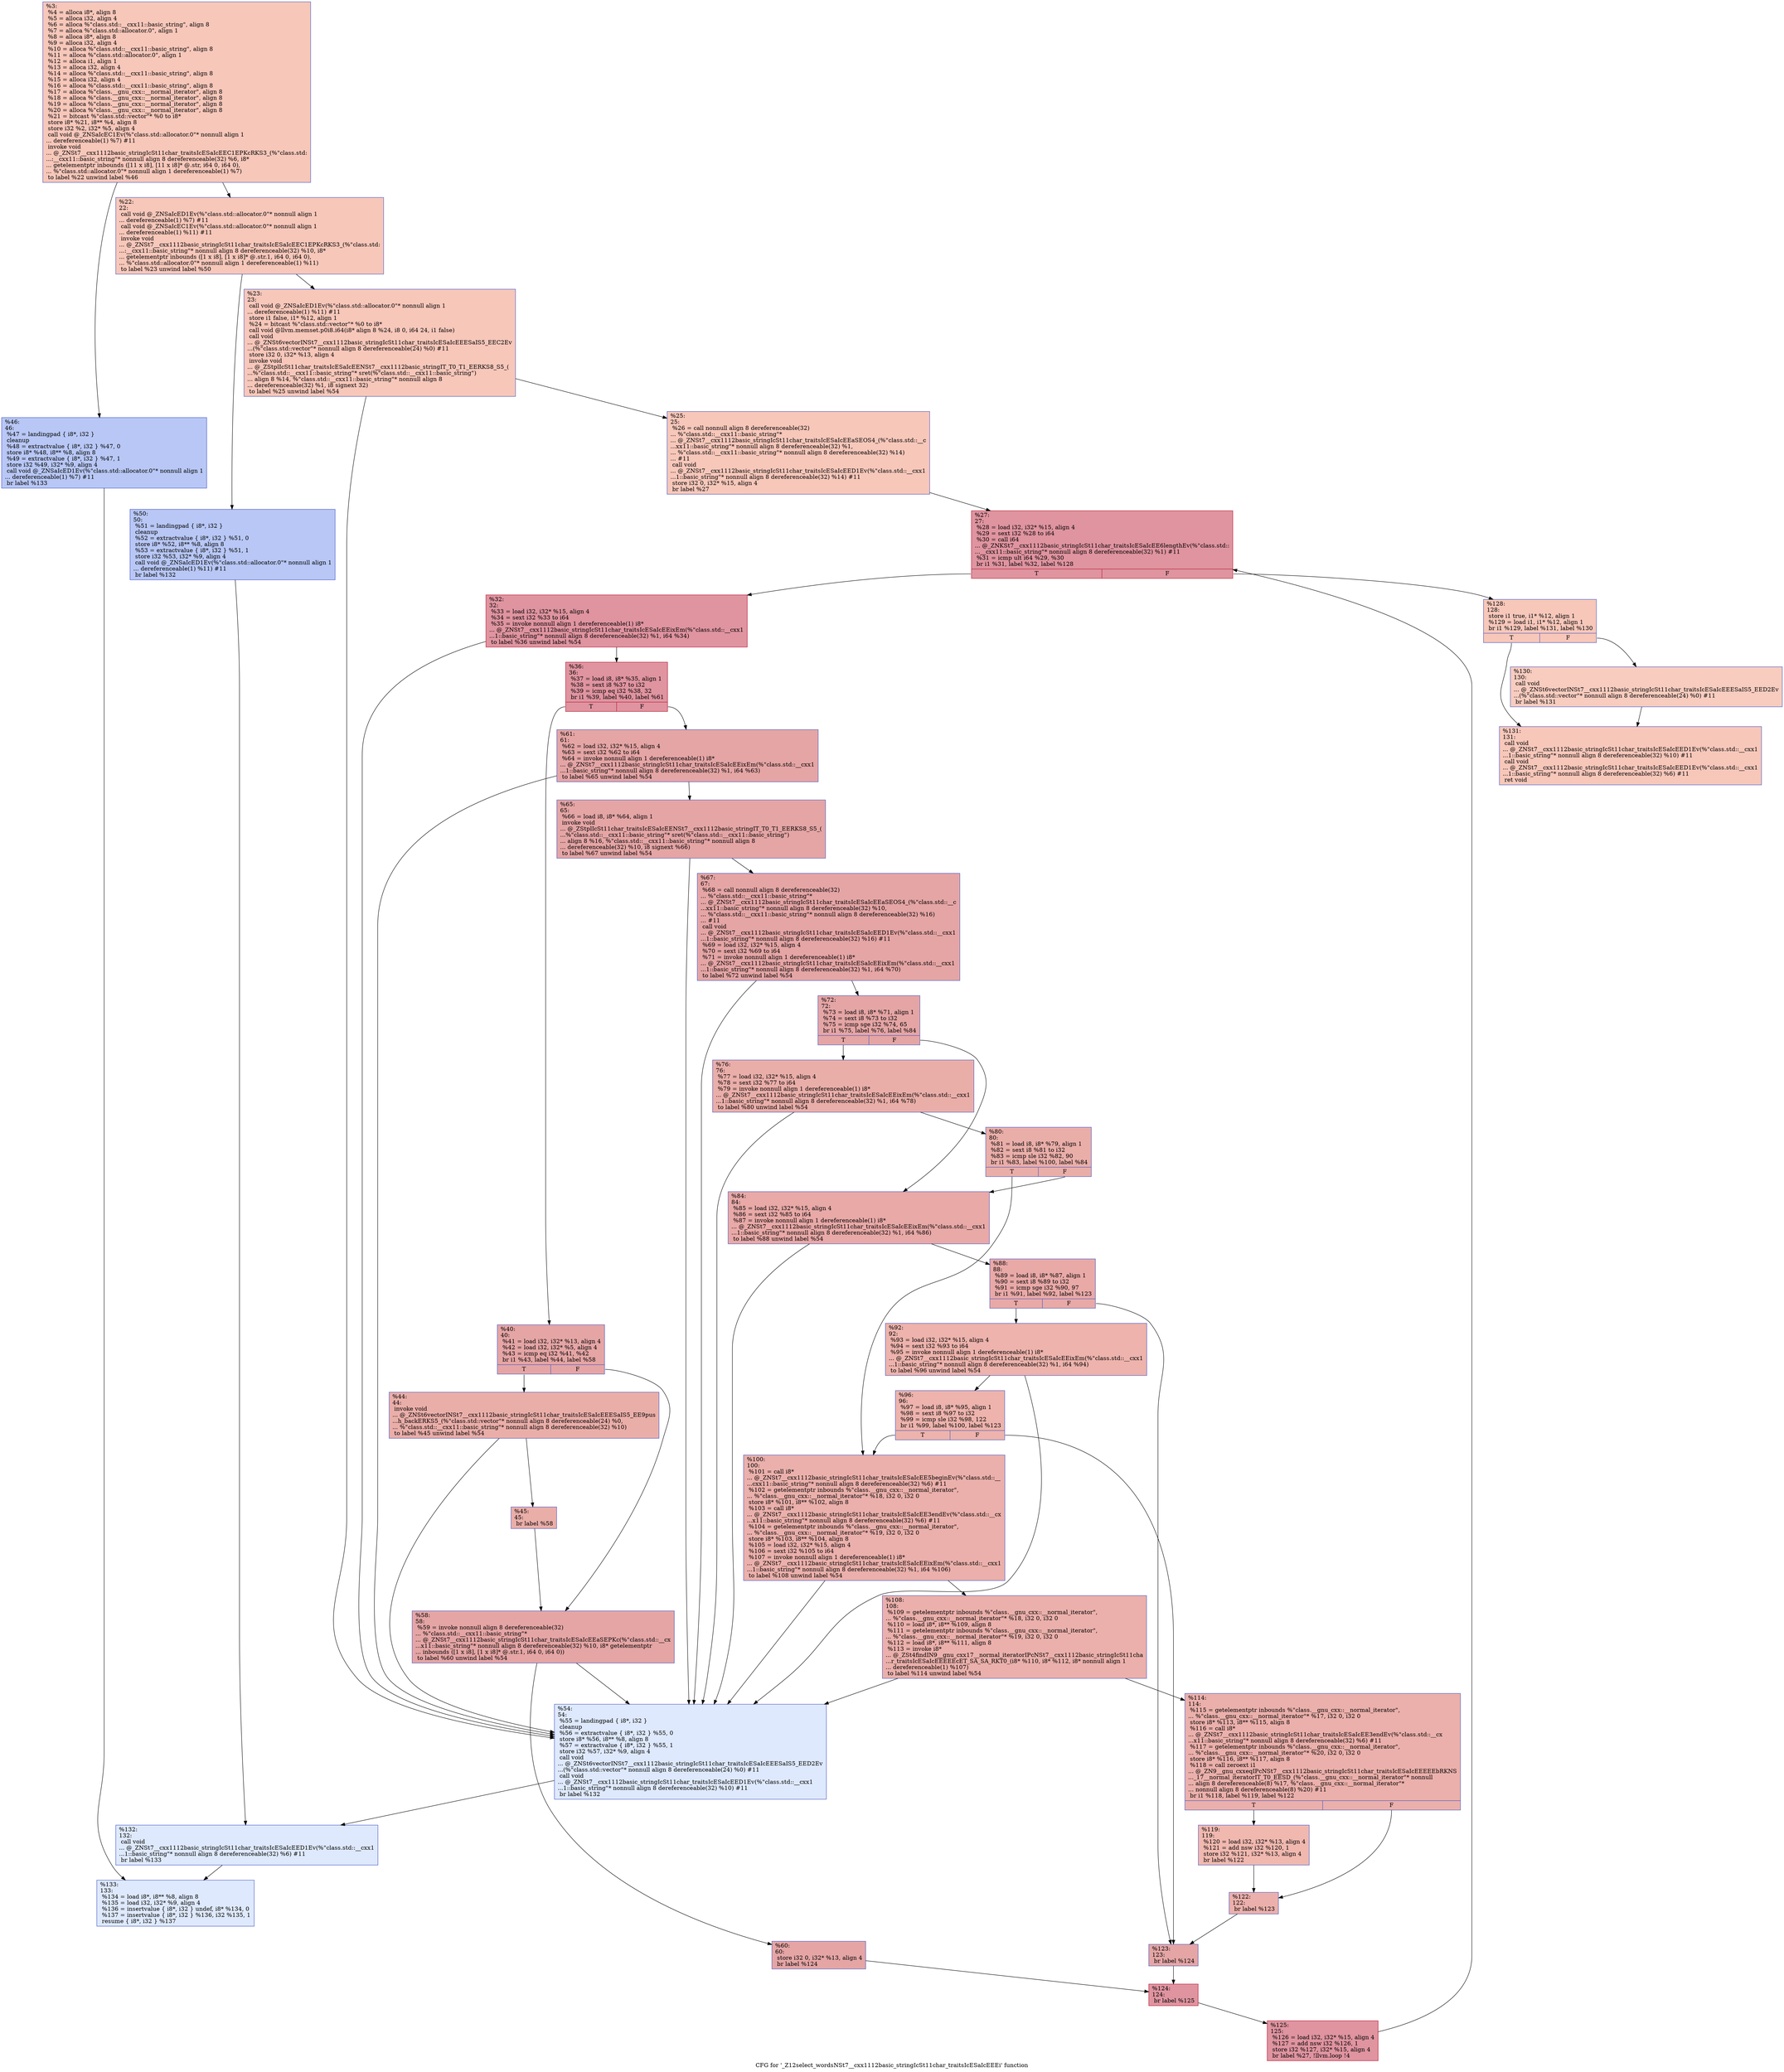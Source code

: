 digraph "CFG for '_Z12select_wordsNSt7__cxx1112basic_stringIcSt11char_traitsIcESaIcEEEi' function" {
	label="CFG for '_Z12select_wordsNSt7__cxx1112basic_stringIcSt11char_traitsIcESaIcEEEi' function";

	Node0x55a6f8bf60f0 [shape=record,color="#3d50c3ff", style=filled, fillcolor="#ec7f6370",label="{%3:\l  %4 = alloca i8*, align 8\l  %5 = alloca i32, align 4\l  %6 = alloca %\"class.std::__cxx11::basic_string\", align 8\l  %7 = alloca %\"class.std::allocator.0\", align 1\l  %8 = alloca i8*, align 8\l  %9 = alloca i32, align 4\l  %10 = alloca %\"class.std::__cxx11::basic_string\", align 8\l  %11 = alloca %\"class.std::allocator.0\", align 1\l  %12 = alloca i1, align 1\l  %13 = alloca i32, align 4\l  %14 = alloca %\"class.std::__cxx11::basic_string\", align 8\l  %15 = alloca i32, align 4\l  %16 = alloca %\"class.std::__cxx11::basic_string\", align 8\l  %17 = alloca %\"class.__gnu_cxx::__normal_iterator\", align 8\l  %18 = alloca %\"class.__gnu_cxx::__normal_iterator\", align 8\l  %19 = alloca %\"class.__gnu_cxx::__normal_iterator\", align 8\l  %20 = alloca %\"class.__gnu_cxx::__normal_iterator\", align 8\l  %21 = bitcast %\"class.std::vector\"* %0 to i8*\l  store i8* %21, i8** %4, align 8\l  store i32 %2, i32* %5, align 4\l  call void @_ZNSaIcEC1Ev(%\"class.std::allocator.0\"* nonnull align 1\l... dereferenceable(1) %7) #11\l  invoke void\l... @_ZNSt7__cxx1112basic_stringIcSt11char_traitsIcESaIcEEC1EPKcRKS3_(%\"class.std:\l...:__cxx11::basic_string\"* nonnull align 8 dereferenceable(32) %6, i8*\l... getelementptr inbounds ([11 x i8], [11 x i8]* @.str, i64 0, i64 0),\l... %\"class.std::allocator.0\"* nonnull align 1 dereferenceable(1) %7)\l          to label %22 unwind label %46\l}"];
	Node0x55a6f8bf60f0 -> Node0x55a6f8bfb620;
	Node0x55a6f8bf60f0 -> Node0x55a6f8bfb670;
	Node0x55a6f8bfb620 [shape=record,color="#3d50c3ff", style=filled, fillcolor="#ec7f6370",label="{%22:\l22:                                               \l  call void @_ZNSaIcED1Ev(%\"class.std::allocator.0\"* nonnull align 1\l... dereferenceable(1) %7) #11\l  call void @_ZNSaIcEC1Ev(%\"class.std::allocator.0\"* nonnull align 1\l... dereferenceable(1) %11) #11\l  invoke void\l... @_ZNSt7__cxx1112basic_stringIcSt11char_traitsIcESaIcEEC1EPKcRKS3_(%\"class.std:\l...:__cxx11::basic_string\"* nonnull align 8 dereferenceable(32) %10, i8*\l... getelementptr inbounds ([1 x i8], [1 x i8]* @.str.1, i64 0, i64 0),\l... %\"class.std::allocator.0\"* nonnull align 1 dereferenceable(1) %11)\l          to label %23 unwind label %50\l}"];
	Node0x55a6f8bfb620 -> Node0x55a6f8bfbdb0;
	Node0x55a6f8bfb620 -> Node0x55a6f8bfbe00;
	Node0x55a6f8bfbdb0 [shape=record,color="#3d50c3ff", style=filled, fillcolor="#ec7f6370",label="{%23:\l23:                                               \l  call void @_ZNSaIcED1Ev(%\"class.std::allocator.0\"* nonnull align 1\l... dereferenceable(1) %11) #11\l  store i1 false, i1* %12, align 1\l  %24 = bitcast %\"class.std::vector\"* %0 to i8*\l  call void @llvm.memset.p0i8.i64(i8* align 8 %24, i8 0, i64 24, i1 false)\l  call void\l... @_ZNSt6vectorINSt7__cxx1112basic_stringIcSt11char_traitsIcESaIcEEESaIS5_EEC2Ev\l...(%\"class.std::vector\"* nonnull align 8 dereferenceable(24) %0) #11\l  store i32 0, i32* %13, align 4\l  invoke void\l... @_ZStplIcSt11char_traitsIcESaIcEENSt7__cxx1112basic_stringIT_T0_T1_EERKS8_S5_(\l...%\"class.std::__cxx11::basic_string\"* sret(%\"class.std::__cxx11::basic_string\")\l... align 8 %14, %\"class.std::__cxx11::basic_string\"* nonnull align 8\l... dereferenceable(32) %1, i8 signext 32)\l          to label %25 unwind label %54\l}"];
	Node0x55a6f8bfbdb0 -> Node0x55a6f8bfc9a0;
	Node0x55a6f8bfbdb0 -> Node0x55a6f8bfca30;
	Node0x55a6f8bfc9a0 [shape=record,color="#3d50c3ff", style=filled, fillcolor="#ec7f6370",label="{%25:\l25:                                               \l  %26 = call nonnull align 8 dereferenceable(32)\l... %\"class.std::__cxx11::basic_string\"*\l... @_ZNSt7__cxx1112basic_stringIcSt11char_traitsIcESaIcEEaSEOS4_(%\"class.std::__c\l...xx11::basic_string\"* nonnull align 8 dereferenceable(32) %1,\l... %\"class.std::__cxx11::basic_string\"* nonnull align 8 dereferenceable(32) %14)\l... #11\l  call void\l... @_ZNSt7__cxx1112basic_stringIcSt11char_traitsIcESaIcEED1Ev(%\"class.std::__cxx1\l...1::basic_string\"* nonnull align 8 dereferenceable(32) %14) #11\l  store i32 0, i32* %15, align 4\l  br label %27\l}"];
	Node0x55a6f8bfc9a0 -> Node0x55a6f8bfcdd0;
	Node0x55a6f8bfcdd0 [shape=record,color="#b70d28ff", style=filled, fillcolor="#b70d2870",label="{%27:\l27:                                               \l  %28 = load i32, i32* %15, align 4\l  %29 = sext i32 %28 to i64\l  %30 = call i64\l... @_ZNKSt7__cxx1112basic_stringIcSt11char_traitsIcESaIcEE6lengthEv(%\"class.std::\l...__cxx11::basic_string\"* nonnull align 8 dereferenceable(32) %1) #11\l  %31 = icmp ult i64 %29, %30\l  br i1 %31, label %32, label %128\l|{<s0>T|<s1>F}}"];
	Node0x55a6f8bfcdd0:s0 -> Node0x55a6f8bfd3e0;
	Node0x55a6f8bfcdd0:s1 -> Node0x55a6f8bfd740;
	Node0x55a6f8bfd3e0 [shape=record,color="#b70d28ff", style=filled, fillcolor="#b70d2870",label="{%32:\l32:                                               \l  %33 = load i32, i32* %15, align 4\l  %34 = sext i32 %33 to i64\l  %35 = invoke nonnull align 1 dereferenceable(1) i8*\l... @_ZNSt7__cxx1112basic_stringIcSt11char_traitsIcESaIcEEixEm(%\"class.std::__cxx1\l...1::basic_string\"* nonnull align 8 dereferenceable(32) %1, i64 %34)\l          to label %36 unwind label %54\l}"];
	Node0x55a6f8bfd3e0 -> Node0x55a6f8bfdbc0;
	Node0x55a6f8bfd3e0 -> Node0x55a6f8bfca30;
	Node0x55a6f8bfdbc0 [shape=record,color="#b70d28ff", style=filled, fillcolor="#b70d2870",label="{%36:\l36:                                               \l  %37 = load i8, i8* %35, align 1\l  %38 = sext i8 %37 to i32\l  %39 = icmp eq i32 %38, 32\l  br i1 %39, label %40, label %61\l|{<s0>T|<s1>F}}"];
	Node0x55a6f8bfdbc0:s0 -> Node0x55a6f8bfdb70;
	Node0x55a6f8bfdbc0:s1 -> Node0x55a6f8bfe090;
	Node0x55a6f8bfdb70 [shape=record,color="#3d50c3ff", style=filled, fillcolor="#c5333470",label="{%40:\l40:                                               \l  %41 = load i32, i32* %13, align 4\l  %42 = load i32, i32* %5, align 4\l  %43 = icmp eq i32 %41, %42\l  br i1 %43, label %44, label %58\l|{<s0>T|<s1>F}}"];
	Node0x55a6f8bfdb70:s0 -> Node0x55a6f8bfe340;
	Node0x55a6f8bfdb70:s1 -> Node0x55a6f8bfe390;
	Node0x55a6f8bfe340 [shape=record,color="#3d50c3ff", style=filled, fillcolor="#d0473d70",label="{%44:\l44:                                               \l  invoke void\l... @_ZNSt6vectorINSt7__cxx1112basic_stringIcSt11char_traitsIcESaIcEEESaIS5_EE9pus\l...h_backERKS5_(%\"class.std::vector\"* nonnull align 8 dereferenceable(24) %0,\l... %\"class.std::__cxx11::basic_string\"* nonnull align 8 dereferenceable(32) %10)\l          to label %45 unwind label %54\l}"];
	Node0x55a6f8bfe340 -> Node0x55a6f8bfe540;
	Node0x55a6f8bfe340 -> Node0x55a6f8bfca30;
	Node0x55a6f8bfe540 [shape=record,color="#3d50c3ff", style=filled, fillcolor="#d0473d70",label="{%45:\l45:                                               \l  br label %58\l}"];
	Node0x55a6f8bfe540 -> Node0x55a6f8bfe390;
	Node0x55a6f8bfb670 [shape=record,color="#3d50c3ff", style=filled, fillcolor="#5f7fe870",label="{%46:\l46:                                               \l  %47 = landingpad \{ i8*, i32 \}\l          cleanup\l  %48 = extractvalue \{ i8*, i32 \} %47, 0\l  store i8* %48, i8** %8, align 8\l  %49 = extractvalue \{ i8*, i32 \} %47, 1\l  store i32 %49, i32* %9, align 4\l  call void @_ZNSaIcED1Ev(%\"class.std::allocator.0\"* nonnull align 1\l... dereferenceable(1) %7) #11\l  br label %133\l}"];
	Node0x55a6f8bfb670 -> Node0x55a6f8bfee20;
	Node0x55a6f8bfbe00 [shape=record,color="#3d50c3ff", style=filled, fillcolor="#5f7fe870",label="{%50:\l50:                                               \l  %51 = landingpad \{ i8*, i32 \}\l          cleanup\l  %52 = extractvalue \{ i8*, i32 \} %51, 0\l  store i8* %52, i8** %8, align 8\l  %53 = extractvalue \{ i8*, i32 \} %51, 1\l  store i32 %53, i32* %9, align 4\l  call void @_ZNSaIcED1Ev(%\"class.std::allocator.0\"* nonnull align 1\l... dereferenceable(1) %11) #11\l  br label %132\l}"];
	Node0x55a6f8bfbe00 -> Node0x55a6f8bff2a0;
	Node0x55a6f8bfca30 [shape=record,color="#3d50c3ff", style=filled, fillcolor="#b5cdfa70",label="{%54:\l54:                                               \l  %55 = landingpad \{ i8*, i32 \}\l          cleanup\l  %56 = extractvalue \{ i8*, i32 \} %55, 0\l  store i8* %56, i8** %8, align 8\l  %57 = extractvalue \{ i8*, i32 \} %55, 1\l  store i32 %57, i32* %9, align 4\l  call void\l... @_ZNSt6vectorINSt7__cxx1112basic_stringIcSt11char_traitsIcESaIcEEESaIS5_EED2Ev\l...(%\"class.std::vector\"* nonnull align 8 dereferenceable(24) %0) #11\l  call void\l... @_ZNSt7__cxx1112basic_stringIcSt11char_traitsIcESaIcEED1Ev(%\"class.std::__cxx1\l...1::basic_string\"* nonnull align 8 dereferenceable(32) %10) #11\l  br label %132\l}"];
	Node0x55a6f8bfca30 -> Node0x55a6f8bff2a0;
	Node0x55a6f8bfe390 [shape=record,color="#3d50c3ff", style=filled, fillcolor="#c5333470",label="{%58:\l58:                                               \l  %59 = invoke nonnull align 8 dereferenceable(32)\l... %\"class.std::__cxx11::basic_string\"*\l... @_ZNSt7__cxx1112basic_stringIcSt11char_traitsIcESaIcEEaSEPKc(%\"class.std::__cx\l...x11::basic_string\"* nonnull align 8 dereferenceable(32) %10, i8* getelementptr\l... inbounds ([1 x i8], [1 x i8]* @.str.1, i64 0, i64 0))\l          to label %60 unwind label %54\l}"];
	Node0x55a6f8bfe390 -> Node0x55a6f8bffad0;
	Node0x55a6f8bfe390 -> Node0x55a6f8bfca30;
	Node0x55a6f8bffad0 [shape=record,color="#3d50c3ff", style=filled, fillcolor="#c5333470",label="{%60:\l60:                                               \l  store i32 0, i32* %13, align 4\l  br label %124\l}"];
	Node0x55a6f8bffad0 -> Node0x55a6f8bff900;
	Node0x55a6f8bfe090 [shape=record,color="#3d50c3ff", style=filled, fillcolor="#c5333470",label="{%61:\l61:                                               \l  %62 = load i32, i32* %15, align 4\l  %63 = sext i32 %62 to i64\l  %64 = invoke nonnull align 1 dereferenceable(1) i8*\l... @_ZNSt7__cxx1112basic_stringIcSt11char_traitsIcESaIcEEixEm(%\"class.std::__cxx1\l...1::basic_string\"* nonnull align 8 dereferenceable(32) %1, i64 %63)\l          to label %65 unwind label %54\l}"];
	Node0x55a6f8bfe090 -> Node0x55a6f8bfffd0;
	Node0x55a6f8bfe090 -> Node0x55a6f8bfca30;
	Node0x55a6f8bfffd0 [shape=record,color="#3d50c3ff", style=filled, fillcolor="#c5333470",label="{%65:\l65:                                               \l  %66 = load i8, i8* %64, align 1\l  invoke void\l... @_ZStplIcSt11char_traitsIcESaIcEENSt7__cxx1112basic_stringIT_T0_T1_EERKS8_S5_(\l...%\"class.std::__cxx11::basic_string\"* sret(%\"class.std::__cxx11::basic_string\")\l... align 8 %16, %\"class.std::__cxx11::basic_string\"* nonnull align 8\l... dereferenceable(32) %10, i8 signext %66)\l          to label %67 unwind label %54\l}"];
	Node0x55a6f8bfffd0 -> Node0x55a6f8bfff80;
	Node0x55a6f8bfffd0 -> Node0x55a6f8bfca30;
	Node0x55a6f8bfff80 [shape=record,color="#3d50c3ff", style=filled, fillcolor="#c5333470",label="{%67:\l67:                                               \l  %68 = call nonnull align 8 dereferenceable(32)\l... %\"class.std::__cxx11::basic_string\"*\l... @_ZNSt7__cxx1112basic_stringIcSt11char_traitsIcESaIcEEaSEOS4_(%\"class.std::__c\l...xx11::basic_string\"* nonnull align 8 dereferenceable(32) %10,\l... %\"class.std::__cxx11::basic_string\"* nonnull align 8 dereferenceable(32) %16)\l... #11\l  call void\l... @_ZNSt7__cxx1112basic_stringIcSt11char_traitsIcESaIcEED1Ev(%\"class.std::__cxx1\l...1::basic_string\"* nonnull align 8 dereferenceable(32) %16) #11\l  %69 = load i32, i32* %15, align 4\l  %70 = sext i32 %69 to i64\l  %71 = invoke nonnull align 1 dereferenceable(1) i8*\l... @_ZNSt7__cxx1112basic_stringIcSt11char_traitsIcESaIcEEixEm(%\"class.std::__cxx1\l...1::basic_string\"* nonnull align 8 dereferenceable(32) %1, i64 %70)\l          to label %72 unwind label %54\l}"];
	Node0x55a6f8bfff80 -> Node0x55a6f8c00ba0;
	Node0x55a6f8bfff80 -> Node0x55a6f8bfca30;
	Node0x55a6f8c00ba0 [shape=record,color="#3d50c3ff", style=filled, fillcolor="#c5333470",label="{%72:\l72:                                               \l  %73 = load i8, i8* %71, align 1\l  %74 = sext i8 %73 to i32\l  %75 = icmp sge i32 %74, 65\l  br i1 %75, label %76, label %84\l|{<s0>T|<s1>F}}"];
	Node0x55a6f8c00ba0:s0 -> Node0x55a6f8c00850;
	Node0x55a6f8c00ba0:s1 -> Node0x55a6f8c00ed0;
	Node0x55a6f8c00850 [shape=record,color="#3d50c3ff", style=filled, fillcolor="#d0473d70",label="{%76:\l76:                                               \l  %77 = load i32, i32* %15, align 4\l  %78 = sext i32 %77 to i64\l  %79 = invoke nonnull align 1 dereferenceable(1) i8*\l... @_ZNSt7__cxx1112basic_stringIcSt11char_traitsIcESaIcEEixEm(%\"class.std::__cxx1\l...1::basic_string\"* nonnull align 8 dereferenceable(32) %1, i64 %78)\l          to label %80 unwind label %54\l}"];
	Node0x55a6f8c00850 -> Node0x55a6f8c01100;
	Node0x55a6f8c00850 -> Node0x55a6f8bfca30;
	Node0x55a6f8c01100 [shape=record,color="#3d50c3ff", style=filled, fillcolor="#d0473d70",label="{%80:\l80:                                               \l  %81 = load i8, i8* %79, align 1\l  %82 = sext i8 %81 to i32\l  %83 = icmp sle i32 %82, 90\l  br i1 %83, label %100, label %84\l|{<s0>T|<s1>F}}"];
	Node0x55a6f8c01100:s0 -> Node0x55a6f8c010b0;
	Node0x55a6f8c01100:s1 -> Node0x55a6f8c00ed0;
	Node0x55a6f8c00ed0 [shape=record,color="#3d50c3ff", style=filled, fillcolor="#ca3b3770",label="{%84:\l84:                                               \l  %85 = load i32, i32* %15, align 4\l  %86 = sext i32 %85 to i64\l  %87 = invoke nonnull align 1 dereferenceable(1) i8*\l... @_ZNSt7__cxx1112basic_stringIcSt11char_traitsIcESaIcEEixEm(%\"class.std::__cxx1\l...1::basic_string\"* nonnull align 8 dereferenceable(32) %1, i64 %86)\l          to label %88 unwind label %54\l}"];
	Node0x55a6f8c00ed0 -> Node0x55a6f8c01620;
	Node0x55a6f8c00ed0 -> Node0x55a6f8bfca30;
	Node0x55a6f8c01620 [shape=record,color="#3d50c3ff", style=filled, fillcolor="#ca3b3770",label="{%88:\l88:                                               \l  %89 = load i8, i8* %87, align 1\l  %90 = sext i8 %89 to i32\l  %91 = icmp sge i32 %90, 97\l  br i1 %91, label %92, label %123\l|{<s0>T|<s1>F}}"];
	Node0x55a6f8c01620:s0 -> Node0x55a6f8c015d0;
	Node0x55a6f8c01620:s1 -> Node0x55a6f8c01960;
	Node0x55a6f8c015d0 [shape=record,color="#3d50c3ff", style=filled, fillcolor="#d6524470",label="{%92:\l92:                                               \l  %93 = load i32, i32* %15, align 4\l  %94 = sext i32 %93 to i64\l  %95 = invoke nonnull align 1 dereferenceable(1) i8*\l... @_ZNSt7__cxx1112basic_stringIcSt11char_traitsIcESaIcEEixEm(%\"class.std::__cxx1\l...1::basic_string\"* nonnull align 8 dereferenceable(32) %1, i64 %94)\l          to label %96 unwind label %54\l}"];
	Node0x55a6f8c015d0 -> Node0x55a6f8c01b90;
	Node0x55a6f8c015d0 -> Node0x55a6f8bfca30;
	Node0x55a6f8c01b90 [shape=record,color="#3d50c3ff", style=filled, fillcolor="#d6524470",label="{%96:\l96:                                               \l  %97 = load i8, i8* %95, align 1\l  %98 = sext i8 %97 to i32\l  %99 = icmp sle i32 %98, 122\l  br i1 %99, label %100, label %123\l|{<s0>T|<s1>F}}"];
	Node0x55a6f8c01b90:s0 -> Node0x55a6f8c010b0;
	Node0x55a6f8c01b90:s1 -> Node0x55a6f8c01960;
	Node0x55a6f8c010b0 [shape=record,color="#3d50c3ff", style=filled, fillcolor="#d24b4070",label="{%100:\l100:                                              \l  %101 = call i8*\l... @_ZNSt7__cxx1112basic_stringIcSt11char_traitsIcESaIcEE5beginEv(%\"class.std::__\l...cxx11::basic_string\"* nonnull align 8 dereferenceable(32) %6) #11\l  %102 = getelementptr inbounds %\"class.__gnu_cxx::__normal_iterator\",\l... %\"class.__gnu_cxx::__normal_iterator\"* %18, i32 0, i32 0\l  store i8* %101, i8** %102, align 8\l  %103 = call i8*\l... @_ZNSt7__cxx1112basic_stringIcSt11char_traitsIcESaIcEE3endEv(%\"class.std::__cx\l...x11::basic_string\"* nonnull align 8 dereferenceable(32) %6) #11\l  %104 = getelementptr inbounds %\"class.__gnu_cxx::__normal_iterator\",\l... %\"class.__gnu_cxx::__normal_iterator\"* %19, i32 0, i32 0\l  store i8* %103, i8** %104, align 8\l  %105 = load i32, i32* %15, align 4\l  %106 = sext i32 %105 to i64\l  %107 = invoke nonnull align 1 dereferenceable(1) i8*\l... @_ZNSt7__cxx1112basic_stringIcSt11char_traitsIcESaIcEEixEm(%\"class.std::__cxx1\l...1::basic_string\"* nonnull align 8 dereferenceable(32) %1, i64 %106)\l          to label %108 unwind label %54\l}"];
	Node0x55a6f8c010b0 -> Node0x55a6f8c02720;
	Node0x55a6f8c010b0 -> Node0x55a6f8bfca30;
	Node0x55a6f8c02720 [shape=record,color="#3d50c3ff", style=filled, fillcolor="#d24b4070",label="{%108:\l108:                                              \l  %109 = getelementptr inbounds %\"class.__gnu_cxx::__normal_iterator\",\l... %\"class.__gnu_cxx::__normal_iterator\"* %18, i32 0, i32 0\l  %110 = load i8*, i8** %109, align 8\l  %111 = getelementptr inbounds %\"class.__gnu_cxx::__normal_iterator\",\l... %\"class.__gnu_cxx::__normal_iterator\"* %19, i32 0, i32 0\l  %112 = load i8*, i8** %111, align 8\l  %113 = invoke i8*\l... @_ZSt4findIN9__gnu_cxx17__normal_iteratorIPcNSt7__cxx1112basic_stringIcSt11cha\l...r_traitsIcESaIcEEEEEcET_SA_SA_RKT0_(i8* %110, i8* %112, i8* nonnull align 1\l... dereferenceable(1) %107)\l          to label %114 unwind label %54\l}"];
	Node0x55a6f8c02720 -> Node0x55a6f8c01b40;
	Node0x55a6f8c02720 -> Node0x55a6f8bfca30;
	Node0x55a6f8c01b40 [shape=record,color="#3d50c3ff", style=filled, fillcolor="#d24b4070",label="{%114:\l114:                                              \l  %115 = getelementptr inbounds %\"class.__gnu_cxx::__normal_iterator\",\l... %\"class.__gnu_cxx::__normal_iterator\"* %17, i32 0, i32 0\l  store i8* %113, i8** %115, align 8\l  %116 = call i8*\l... @_ZNSt7__cxx1112basic_stringIcSt11char_traitsIcESaIcEE3endEv(%\"class.std::__cx\l...x11::basic_string\"* nonnull align 8 dereferenceable(32) %6) #11\l  %117 = getelementptr inbounds %\"class.__gnu_cxx::__normal_iterator\",\l... %\"class.__gnu_cxx::__normal_iterator\"* %20, i32 0, i32 0\l  store i8* %116, i8** %117, align 8\l  %118 = call zeroext i1\l... @_ZN9__gnu_cxxeqIPcNSt7__cxx1112basic_stringIcSt11char_traitsIcESaIcEEEEEbRKNS\l..._17__normal_iteratorIT_T0_EESD_(%\"class.__gnu_cxx::__normal_iterator\"* nonnull\l... align 8 dereferenceable(8) %17, %\"class.__gnu_cxx::__normal_iterator\"*\l... nonnull align 8 dereferenceable(8) %20) #11\l  br i1 %118, label %119, label %122\l|{<s0>T|<s1>F}}"];
	Node0x55a6f8c01b40:s0 -> Node0x55a6f8c035a0;
	Node0x55a6f8c01b40:s1 -> Node0x55a6f8c035f0;
	Node0x55a6f8c035a0 [shape=record,color="#3d50c3ff", style=filled, fillcolor="#dc5d4a70",label="{%119:\l119:                                              \l  %120 = load i32, i32* %13, align 4\l  %121 = add nsw i32 %120, 1\l  store i32 %121, i32* %13, align 4\l  br label %122\l}"];
	Node0x55a6f8c035a0 -> Node0x55a6f8c035f0;
	Node0x55a6f8c035f0 [shape=record,color="#3d50c3ff", style=filled, fillcolor="#d24b4070",label="{%122:\l122:                                              \l  br label %123\l}"];
	Node0x55a6f8c035f0 -> Node0x55a6f8c01960;
	Node0x55a6f8c01960 [shape=record,color="#3d50c3ff", style=filled, fillcolor="#c5333470",label="{%123:\l123:                                              \l  br label %124\l}"];
	Node0x55a6f8c01960 -> Node0x55a6f8bff900;
	Node0x55a6f8bff900 [shape=record,color="#b70d28ff", style=filled, fillcolor="#b70d2870",label="{%124:\l124:                                              \l  br label %125\l}"];
	Node0x55a6f8bff900 -> Node0x55a6f8c03a10;
	Node0x55a6f8c03a10 [shape=record,color="#b70d28ff", style=filled, fillcolor="#b70d2870",label="{%125:\l125:                                              \l  %126 = load i32, i32* %15, align 4\l  %127 = add nsw i32 %126, 1\l  store i32 %127, i32* %15, align 4\l  br label %27, !llvm.loop !4\l}"];
	Node0x55a6f8c03a10 -> Node0x55a6f8bfcdd0;
	Node0x55a6f8bfd740 [shape=record,color="#3d50c3ff", style=filled, fillcolor="#ec7f6370",label="{%128:\l128:                                              \l  store i1 true, i1* %12, align 1\l  %129 = load i1, i1* %12, align 1\l  br i1 %129, label %131, label %130\l|{<s0>T|<s1>F}}"];
	Node0x55a6f8bfd740:s0 -> Node0x55a6f8c05020;
	Node0x55a6f8bfd740:s1 -> Node0x55a6f8c05070;
	Node0x55a6f8c05070 [shape=record,color="#3d50c3ff", style=filled, fillcolor="#f08b6e70",label="{%130:\l130:                                              \l  call void\l... @_ZNSt6vectorINSt7__cxx1112basic_stringIcSt11char_traitsIcESaIcEEESaIS5_EED2Ev\l...(%\"class.std::vector\"* nonnull align 8 dereferenceable(24) %0) #11\l  br label %131\l}"];
	Node0x55a6f8c05070 -> Node0x55a6f8c05020;
	Node0x55a6f8c05020 [shape=record,color="#3d50c3ff", style=filled, fillcolor="#ec7f6370",label="{%131:\l131:                                              \l  call void\l... @_ZNSt7__cxx1112basic_stringIcSt11char_traitsIcESaIcEED1Ev(%\"class.std::__cxx1\l...1::basic_string\"* nonnull align 8 dereferenceable(32) %10) #11\l  call void\l... @_ZNSt7__cxx1112basic_stringIcSt11char_traitsIcESaIcEED1Ev(%\"class.std::__cxx1\l...1::basic_string\"* nonnull align 8 dereferenceable(32) %6) #11\l  ret void\l}"];
	Node0x55a6f8bff2a0 [shape=record,color="#3d50c3ff", style=filled, fillcolor="#b5cdfa70",label="{%132:\l132:                                              \l  call void\l... @_ZNSt7__cxx1112basic_stringIcSt11char_traitsIcESaIcEED1Ev(%\"class.std::__cxx1\l...1::basic_string\"* nonnull align 8 dereferenceable(32) %6) #11\l  br label %133\l}"];
	Node0x55a6f8bff2a0 -> Node0x55a6f8bfee20;
	Node0x55a6f8bfee20 [shape=record,color="#3d50c3ff", style=filled, fillcolor="#b5cdfa70",label="{%133:\l133:                                              \l  %134 = load i8*, i8** %8, align 8\l  %135 = load i32, i32* %9, align 4\l  %136 = insertvalue \{ i8*, i32 \} undef, i8* %134, 0\l  %137 = insertvalue \{ i8*, i32 \} %136, i32 %135, 1\l  resume \{ i8*, i32 \} %137\l}"];
}
